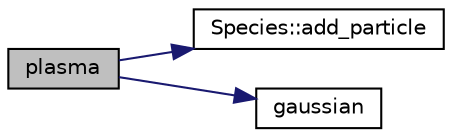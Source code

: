 digraph "plasma"
{
 // LATEX_PDF_SIZE
  edge [fontname="Helvetica",fontsize="10",labelfontname="Helvetica",labelfontsize="10"];
  node [fontname="Helvetica",fontsize="10",shape=record];
  rankdir="LR";
  Node1 [label="plasma",height=0.2,width=0.4,color="black", fillcolor="grey75", style="filled", fontcolor="black",tooltip=" "];
  Node1 -> Node2 [color="midnightblue",fontsize="10",style="solid"];
  Node2 [label="Species::add_particle",height=0.2,width=0.4,color="black", fillcolor="white", style="filled",URL="$class_species.html#aaa36a207dd45987de754d6ca2674aade",tooltip="Adds a new particle to the species."];
  Node1 -> Node3 [color="midnightblue",fontsize="10",style="solid"];
  Node3 [label="gaussian",height=0.2,width=0.4,color="black", fillcolor="white", style="filled",URL="$beam__plasma_8h.html#aa67fedc876a0c37754c45c405699c0d6",tooltip=" "];
}

